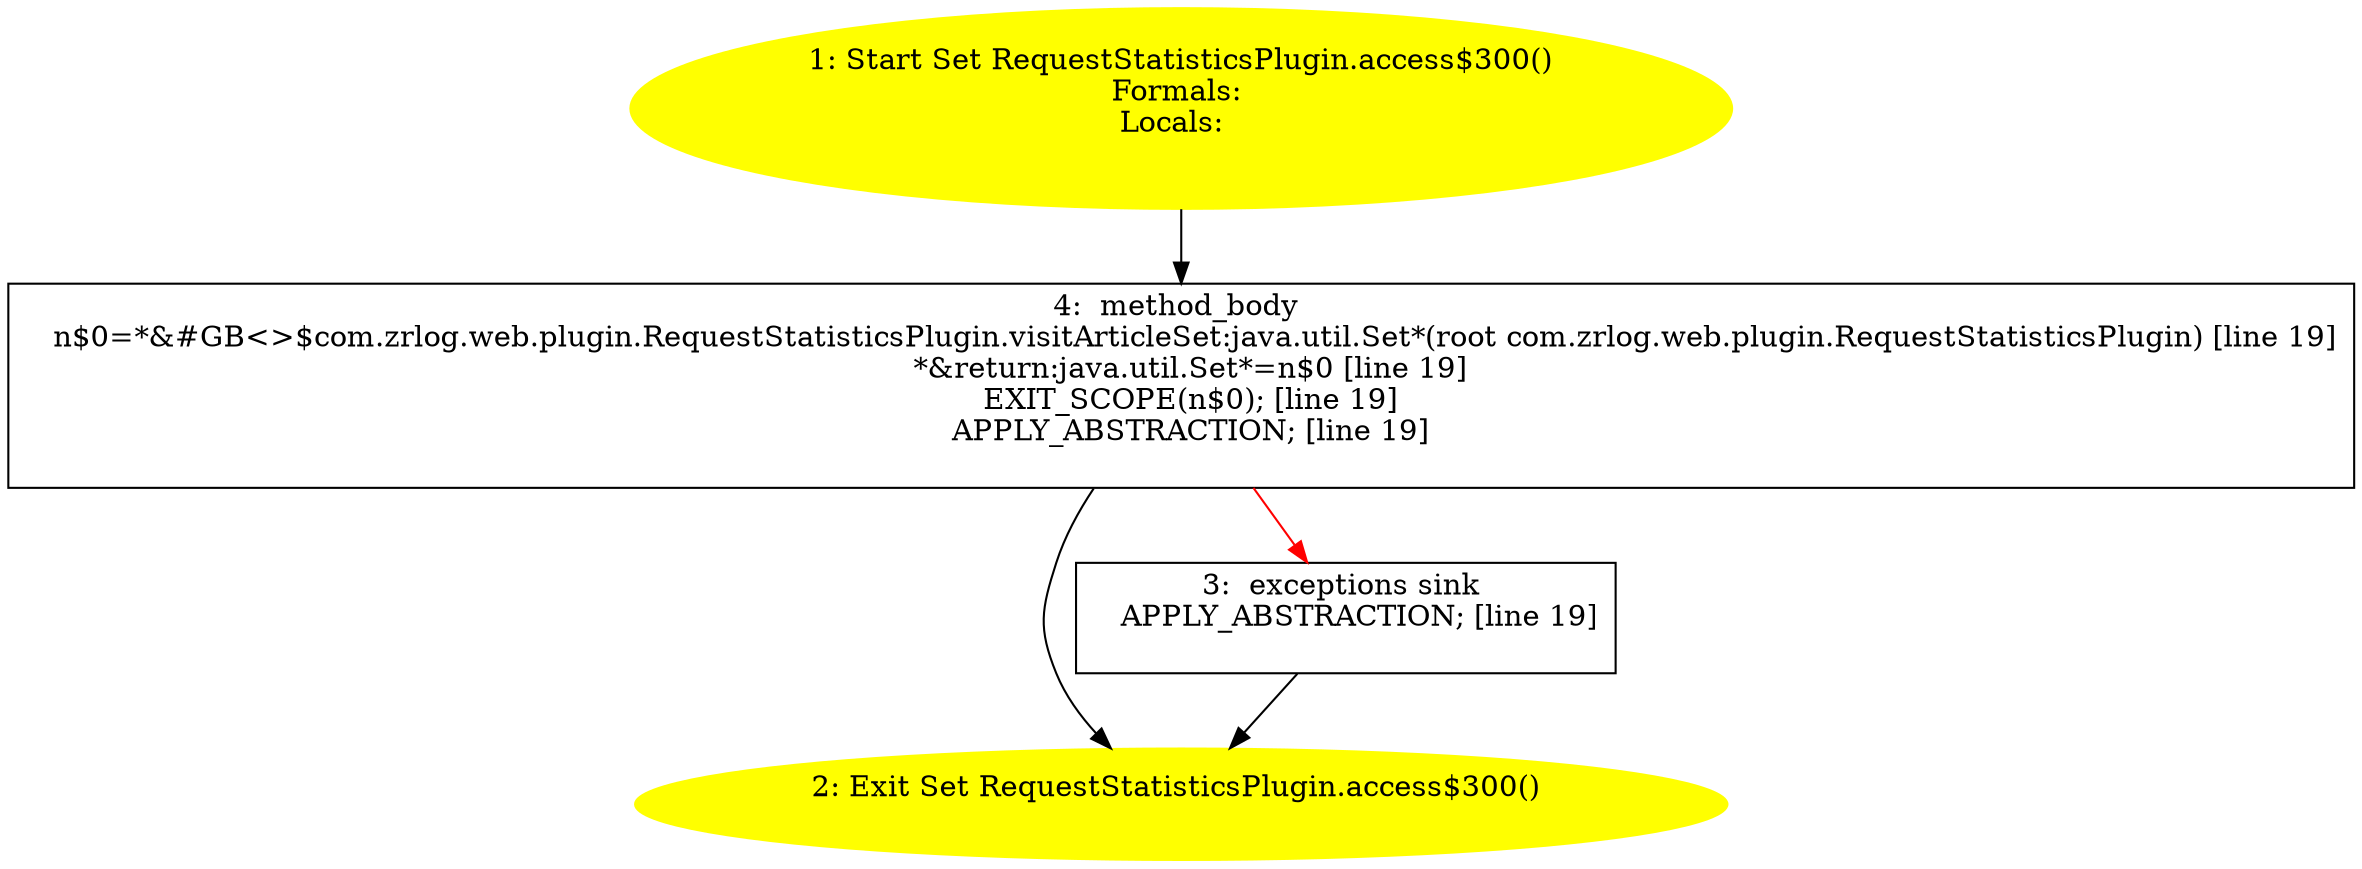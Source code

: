 /* @generated */
digraph cfg {
"com.zrlog.web.plugin.RequestStatisticsPlugin.access$300():java.util.Set.311ffb9ec0eb79960420dd5955ebe110_1" [label="1: Start Set RequestStatisticsPlugin.access$300()\nFormals: \nLocals:  \n  " color=yellow style=filled]
	

	 "com.zrlog.web.plugin.RequestStatisticsPlugin.access$300():java.util.Set.311ffb9ec0eb79960420dd5955ebe110_1" -> "com.zrlog.web.plugin.RequestStatisticsPlugin.access$300():java.util.Set.311ffb9ec0eb79960420dd5955ebe110_4" ;
"com.zrlog.web.plugin.RequestStatisticsPlugin.access$300():java.util.Set.311ffb9ec0eb79960420dd5955ebe110_2" [label="2: Exit Set RequestStatisticsPlugin.access$300() \n  " color=yellow style=filled]
	

"com.zrlog.web.plugin.RequestStatisticsPlugin.access$300():java.util.Set.311ffb9ec0eb79960420dd5955ebe110_3" [label="3:  exceptions sink \n   APPLY_ABSTRACTION; [line 19]\n " shape="box"]
	

	 "com.zrlog.web.plugin.RequestStatisticsPlugin.access$300():java.util.Set.311ffb9ec0eb79960420dd5955ebe110_3" -> "com.zrlog.web.plugin.RequestStatisticsPlugin.access$300():java.util.Set.311ffb9ec0eb79960420dd5955ebe110_2" ;
"com.zrlog.web.plugin.RequestStatisticsPlugin.access$300():java.util.Set.311ffb9ec0eb79960420dd5955ebe110_4" [label="4:  method_body \n   n$0=*&#GB<>$com.zrlog.web.plugin.RequestStatisticsPlugin.visitArticleSet:java.util.Set*(root com.zrlog.web.plugin.RequestStatisticsPlugin) [line 19]\n  *&return:java.util.Set*=n$0 [line 19]\n  EXIT_SCOPE(n$0); [line 19]\n  APPLY_ABSTRACTION; [line 19]\n " shape="box"]
	

	 "com.zrlog.web.plugin.RequestStatisticsPlugin.access$300():java.util.Set.311ffb9ec0eb79960420dd5955ebe110_4" -> "com.zrlog.web.plugin.RequestStatisticsPlugin.access$300():java.util.Set.311ffb9ec0eb79960420dd5955ebe110_2" ;
	 "com.zrlog.web.plugin.RequestStatisticsPlugin.access$300():java.util.Set.311ffb9ec0eb79960420dd5955ebe110_4" -> "com.zrlog.web.plugin.RequestStatisticsPlugin.access$300():java.util.Set.311ffb9ec0eb79960420dd5955ebe110_3" [color="red" ];
}
